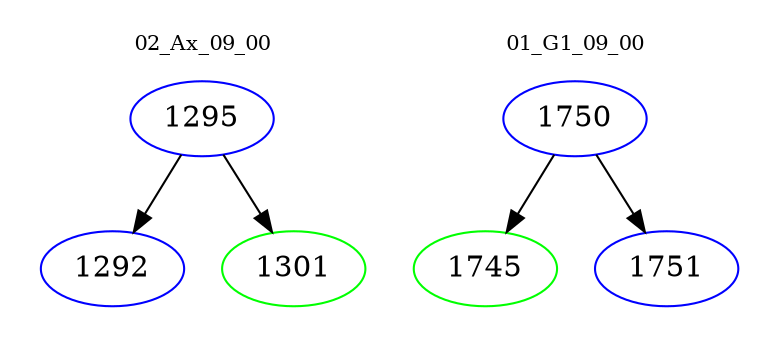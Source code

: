 digraph{
subgraph cluster_0 {
color = white
label = "02_Ax_09_00";
fontsize=10;
T0_1295 [label="1295", color="blue"]
T0_1295 -> T0_1292 [color="black"]
T0_1292 [label="1292", color="blue"]
T0_1295 -> T0_1301 [color="black"]
T0_1301 [label="1301", color="green"]
}
subgraph cluster_1 {
color = white
label = "01_G1_09_00";
fontsize=10;
T1_1750 [label="1750", color="blue"]
T1_1750 -> T1_1745 [color="black"]
T1_1745 [label="1745", color="green"]
T1_1750 -> T1_1751 [color="black"]
T1_1751 [label="1751", color="blue"]
}
}
